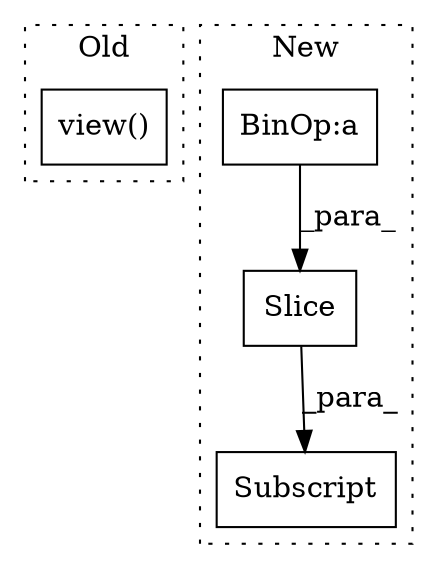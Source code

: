 digraph G {
subgraph cluster0 {
1 [label="view()" a="75" s="17820,17895" l="49,1" shape="box"];
label = "Old";
style="dotted";
}
subgraph cluster1 {
2 [label="Slice" a="80" s="16808" l="19" shape="box"];
3 [label="Subscript" a="63" s="16796,0" l="32,0" shape="box"];
4 [label="BinOp:a" a="82" s="16819" l="3" shape="box"];
label = "New";
style="dotted";
}
2 -> 3 [label="_para_"];
4 -> 2 [label="_para_"];
}